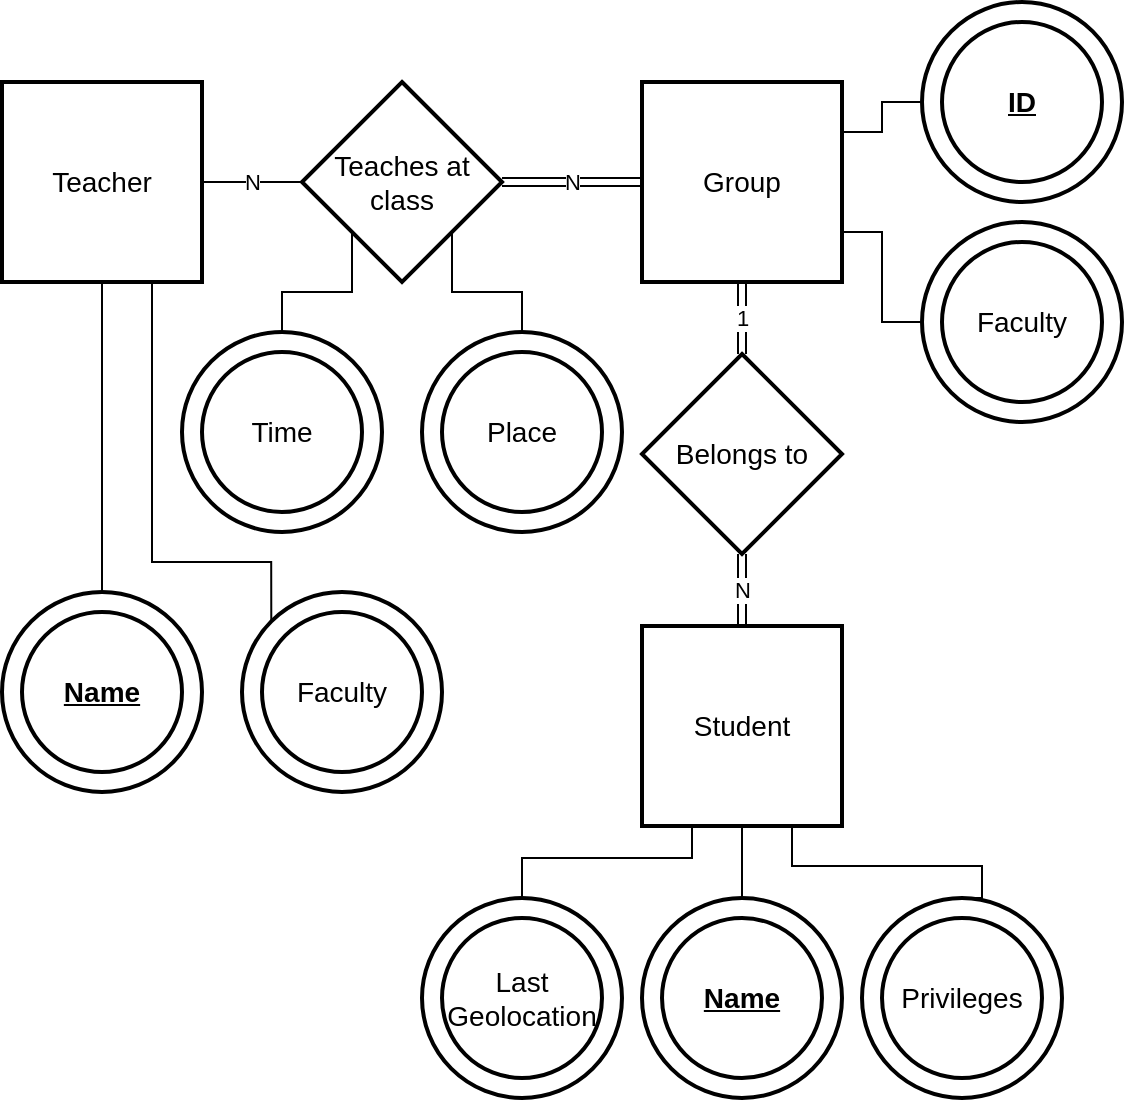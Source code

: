 <mxfile pages="1" version="11.2.8" type="device"><diagram name="Page-1" id="e56a1550-8fbb-45ad-956c-1786394a9013"><mxGraphModel dx="663" dy="490" grid="1" gridSize="10" guides="1" tooltips="1" connect="1" arrows="1" fold="1" page="1" pageScale="1" pageWidth="1100" pageHeight="850" background="#ffffff" math="0" shadow="0"><root><mxCell id="0"/><mxCell id="1" parent="0"/><mxCell id="YsmQZ4GNo98zeM4OogDH-10" value="N" style="edgeStyle=orthogonalEdgeStyle;rounded=0;jumpStyle=none;orthogonalLoop=1;jettySize=auto;html=1;endArrow=none;endFill=0;endSize=0;" edge="1" parent="1" source="YsmQZ4GNo98zeM4OogDH-1" target="YsmQZ4GNo98zeM4OogDH-9"><mxGeometry relative="1" as="geometry"/></mxCell><mxCell id="YsmQZ4GNo98zeM4OogDH-1" value="Teacher" style="strokeWidth=2;whiteSpace=wrap;html=1;align=center;fontSize=14;" vertex="1" parent="1"><mxGeometry x="190" y="70" width="100" height="100" as="geometry"/></mxCell><mxCell id="YsmQZ4GNo98zeM4OogDH-37" style="edgeStyle=orthogonalEdgeStyle;rounded=0;jumpStyle=none;orthogonalLoop=1;jettySize=auto;html=1;exitX=1;exitY=0.25;exitDx=0;exitDy=0;entryX=0;entryY=0.5;entryDx=0;entryDy=0;endArrow=none;endFill=0;" edge="1" parent="1" source="YsmQZ4GNo98zeM4OogDH-2" target="YsmQZ4GNo98zeM4OogDH-24"><mxGeometry relative="1" as="geometry"/></mxCell><mxCell id="YsmQZ4GNo98zeM4OogDH-2" value="Group" style="strokeWidth=2;whiteSpace=wrap;html=1;align=center;fontSize=14;" vertex="1" parent="1"><mxGeometry x="510" y="70" width="100" height="100" as="geometry"/></mxCell><mxCell id="YsmQZ4GNo98zeM4OogDH-20" style="edgeStyle=orthogonalEdgeStyle;rounded=0;jumpStyle=none;orthogonalLoop=1;jettySize=auto;html=1;exitX=0.25;exitY=1;exitDx=0;exitDy=0;entryX=0.5;entryY=0;entryDx=0;entryDy=0;endArrow=none;endFill=0;endSize=0;" edge="1" parent="1" source="YsmQZ4GNo98zeM4OogDH-4" target="YsmQZ4GNo98zeM4OogDH-12"><mxGeometry relative="1" as="geometry"><Array as="points"><mxPoint x="525" y="458"/><mxPoint x="470" y="458"/></Array></mxGeometry></mxCell><mxCell id="YsmQZ4GNo98zeM4OogDH-4" value="Student" style="strokeWidth=2;whiteSpace=wrap;html=1;align=center;fontSize=14;" vertex="1" parent="1"><mxGeometry x="510" y="342" width="100" height="100" as="geometry"/></mxCell><mxCell id="YsmQZ4GNo98zeM4OogDH-7" value="1" style="edgeStyle=orthogonalEdgeStyle;rounded=0;orthogonalLoop=1;jettySize=auto;html=1;jumpStyle=none;endArrow=none;endFill=0;shape=link;" edge="1" parent="1" source="YsmQZ4GNo98zeM4OogDH-6" target="YsmQZ4GNo98zeM4OogDH-2"><mxGeometry relative="1" as="geometry"/></mxCell><mxCell id="YsmQZ4GNo98zeM4OogDH-8" value="N" style="edgeStyle=orthogonalEdgeStyle;rounded=0;orthogonalLoop=1;jettySize=auto;html=1;endArrow=none;endFill=0;shape=link;" edge="1" parent="1" source="YsmQZ4GNo98zeM4OogDH-6" target="YsmQZ4GNo98zeM4OogDH-4"><mxGeometry relative="1" as="geometry"/></mxCell><mxCell id="YsmQZ4GNo98zeM4OogDH-6" value="Belongs to" style="shape=rhombus;strokeWidth=2;fontSize=17;perimeter=rhombusPerimeter;whiteSpace=wrap;html=1;align=center;fontSize=14;" vertex="1" parent="1"><mxGeometry x="510" y="206" width="100" height="100" as="geometry"/></mxCell><mxCell id="YsmQZ4GNo98zeM4OogDH-11" value="N" style="edgeStyle=orthogonalEdgeStyle;rounded=0;jumpStyle=none;orthogonalLoop=1;jettySize=auto;html=1;endArrow=none;endFill=0;shape=link;" edge="1" parent="1" source="YsmQZ4GNo98zeM4OogDH-9" target="YsmQZ4GNo98zeM4OogDH-2"><mxGeometry relative="1" as="geometry"/></mxCell><mxCell id="YsmQZ4GNo98zeM4OogDH-9" value="Teaches at class" style="shape=rhombus;strokeWidth=2;fontSize=17;perimeter=rhombusPerimeter;whiteSpace=wrap;html=1;align=center;fontSize=14;" vertex="1" parent="1"><mxGeometry x="340" y="70" width="100" height="100" as="geometry"/></mxCell><mxCell id="YsmQZ4GNo98zeM4OogDH-12" value="Last Geolocation" style="ellipse;shape=doubleEllipse;margin=10;strokeWidth=2;fontSize=14;whiteSpace=wrap;html=1;align=center;" vertex="1" parent="1"><mxGeometry x="400" y="478" width="100" height="100" as="geometry"/></mxCell><mxCell id="YsmQZ4GNo98zeM4OogDH-33" style="edgeStyle=orthogonalEdgeStyle;rounded=0;jumpStyle=none;orthogonalLoop=1;jettySize=auto;html=1;exitX=0.5;exitY=0;exitDx=0;exitDy=0;entryX=0.5;entryY=1;entryDx=0;entryDy=0;endArrow=none;endFill=0;endSize=0;" edge="1" parent="1" source="YsmQZ4GNo98zeM4OogDH-15" target="YsmQZ4GNo98zeM4OogDH-4"><mxGeometry relative="1" as="geometry"/></mxCell><mxCell id="YsmQZ4GNo98zeM4OogDH-15" value="&lt;u&gt;&lt;b&gt;Name&lt;/b&gt;&lt;/u&gt;" style="ellipse;shape=doubleEllipse;margin=10;strokeWidth=2;fontSize=14;whiteSpace=wrap;html=1;align=center;labelBorderColor=none;" vertex="1" parent="1"><mxGeometry x="510" y="478" width="100" height="100" as="geometry"/></mxCell><mxCell id="YsmQZ4GNo98zeM4OogDH-26" value="" style="edgeStyle=orthogonalEdgeStyle;rounded=0;jumpStyle=none;orthogonalLoop=1;jettySize=auto;html=1;endArrow=none;endFill=0;endSize=0;entryX=0;entryY=1;entryDx=0;entryDy=0;" edge="1" parent="1" source="YsmQZ4GNo98zeM4OogDH-21" target="YsmQZ4GNo98zeM4OogDH-9"><mxGeometry relative="1" as="geometry"/></mxCell><mxCell id="YsmQZ4GNo98zeM4OogDH-21" value="Time" style="ellipse;shape=doubleEllipse;margin=10;strokeWidth=2;fontSize=14;whiteSpace=wrap;html=1;align=center;" vertex="1" parent="1"><mxGeometry x="280" y="195" width="100" height="100" as="geometry"/></mxCell><mxCell id="YsmQZ4GNo98zeM4OogDH-24" value="&lt;u&gt;&lt;b&gt;ID&lt;/b&gt;&lt;/u&gt;" style="ellipse;shape=doubleEllipse;margin=10;strokeWidth=2;fontSize=14;whiteSpace=wrap;html=1;align=center;" vertex="1" parent="1"><mxGeometry x="650" y="30" width="100" height="100" as="geometry"/></mxCell><mxCell id="YsmQZ4GNo98zeM4OogDH-30" style="edgeStyle=orthogonalEdgeStyle;rounded=0;jumpStyle=none;orthogonalLoop=1;jettySize=auto;html=1;exitX=0.5;exitY=0;exitDx=0;exitDy=0;entryX=1;entryY=1;entryDx=0;entryDy=0;endArrow=none;endFill=0;endSize=0;" edge="1" parent="1" source="YsmQZ4GNo98zeM4OogDH-27" target="YsmQZ4GNo98zeM4OogDH-9"><mxGeometry relative="1" as="geometry"/></mxCell><mxCell id="YsmQZ4GNo98zeM4OogDH-27" value="Place" style="ellipse;shape=doubleEllipse;margin=10;strokeWidth=2;fontSize=14;whiteSpace=wrap;html=1;align=center;" vertex="1" parent="1"><mxGeometry x="400" y="195" width="100" height="100" as="geometry"/></mxCell><mxCell id="YsmQZ4GNo98zeM4OogDH-32" value="" style="edgeStyle=orthogonalEdgeStyle;rounded=0;jumpStyle=none;orthogonalLoop=1;jettySize=auto;html=1;endArrow=none;endFill=0;endSize=0;" edge="1" parent="1" source="YsmQZ4GNo98zeM4OogDH-31" target="YsmQZ4GNo98zeM4OogDH-1"><mxGeometry relative="1" as="geometry"/></mxCell><mxCell id="YsmQZ4GNo98zeM4OogDH-31" value="&lt;u&gt;&lt;b&gt;Name&lt;/b&gt;&lt;/u&gt;" style="ellipse;shape=doubleEllipse;margin=10;strokeWidth=2;fontSize=14;whiteSpace=wrap;html=1;align=center;" vertex="1" parent="1"><mxGeometry x="190" y="325" width="100" height="100" as="geometry"/></mxCell><mxCell id="YsmQZ4GNo98zeM4OogDH-35" style="edgeStyle=orthogonalEdgeStyle;rounded=0;jumpStyle=none;orthogonalLoop=1;jettySize=auto;html=1;exitX=0.5;exitY=0;exitDx=0;exitDy=0;entryX=0.75;entryY=1;entryDx=0;entryDy=0;endArrow=none;endFill=0;endSize=0;" edge="1" parent="1" source="YsmQZ4GNo98zeM4OogDH-34" target="YsmQZ4GNo98zeM4OogDH-4"><mxGeometry relative="1" as="geometry"><Array as="points"><mxPoint x="680" y="462"/><mxPoint x="585" y="462"/></Array></mxGeometry></mxCell><mxCell id="YsmQZ4GNo98zeM4OogDH-34" value="Privileges" style="ellipse;shape=doubleEllipse;margin=10;strokeWidth=2;fontSize=14;whiteSpace=wrap;html=1;align=center;" vertex="1" parent="1"><mxGeometry x="620" y="478" width="100" height="100" as="geometry"/></mxCell><mxCell id="YsmQZ4GNo98zeM4OogDH-39" style="edgeStyle=orthogonalEdgeStyle;rounded=0;jumpStyle=none;orthogonalLoop=1;jettySize=auto;html=1;exitX=0;exitY=0.5;exitDx=0;exitDy=0;entryX=1;entryY=0.75;entryDx=0;entryDy=0;endArrow=none;endFill=0;" edge="1" parent="1" source="YsmQZ4GNo98zeM4OogDH-38" target="YsmQZ4GNo98zeM4OogDH-2"><mxGeometry relative="1" as="geometry"/></mxCell><mxCell id="YsmQZ4GNo98zeM4OogDH-38" value="Faculty" style="ellipse;shape=doubleEllipse;margin=10;strokeWidth=2;fontSize=14;whiteSpace=wrap;html=1;align=center;" vertex="1" parent="1"><mxGeometry x="650" y="140" width="100" height="100" as="geometry"/></mxCell><mxCell id="YsmQZ4GNo98zeM4OogDH-41" style="edgeStyle=orthogonalEdgeStyle;rounded=0;jumpStyle=none;orthogonalLoop=1;jettySize=auto;html=1;exitX=0;exitY=0;exitDx=0;exitDy=0;entryX=0.75;entryY=1;entryDx=0;entryDy=0;endArrow=none;endFill=0;" edge="1" parent="1" source="YsmQZ4GNo98zeM4OogDH-40" target="YsmQZ4GNo98zeM4OogDH-1"><mxGeometry relative="1" as="geometry"><Array as="points"><mxPoint x="325" y="310"/><mxPoint x="265" y="310"/></Array></mxGeometry></mxCell><mxCell id="YsmQZ4GNo98zeM4OogDH-40" value="Faculty" style="ellipse;shape=doubleEllipse;margin=10;strokeWidth=2;fontSize=14;whiteSpace=wrap;html=1;align=center;" vertex="1" parent="1"><mxGeometry x="310" y="325" width="100" height="100" as="geometry"/></mxCell></root></mxGraphModel></diagram></mxfile>
